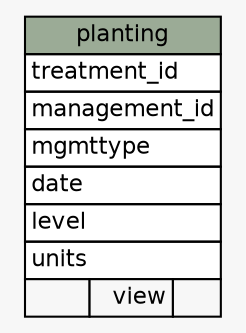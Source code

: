 // dot 2.30.1 on Mac OS X 10.7.5
// SchemaSpy rev 590
digraph "planting" {
  graph [
    rankdir="RL"
    bgcolor="#f7f7f7"
    nodesep="0.18"
    ranksep="0.46"
    fontname="Helvetica"
    fontsize="11"
  ];
  node [
    fontname="Helvetica"
    fontsize="11"
    shape="plaintext"
  ];
  edge [
    arrowsize="0.8"
  ];
  "planting" [
    label=<
    <TABLE BORDER="0" CELLBORDER="1" CELLSPACING="0" BGCOLOR="#ffffff">
      <TR><TD COLSPAN="3" BGCOLOR="#9bab96" ALIGN="CENTER">planting</TD></TR>
      <TR><TD PORT="treatment_id" COLSPAN="3" ALIGN="LEFT">treatment_id</TD></TR>
      <TR><TD PORT="management_id" COLSPAN="3" ALIGN="LEFT">management_id</TD></TR>
      <TR><TD PORT="mgmttype" COLSPAN="3" ALIGN="LEFT">mgmttype</TD></TR>
      <TR><TD PORT="date" COLSPAN="3" ALIGN="LEFT">date</TD></TR>
      <TR><TD PORT="level" COLSPAN="3" ALIGN="LEFT">level</TD></TR>
      <TR><TD PORT="units" COLSPAN="3" ALIGN="LEFT">units</TD></TR>
      <TR><TD ALIGN="LEFT" BGCOLOR="#f7f7f7">  </TD><TD ALIGN="RIGHT" BGCOLOR="#f7f7f7">view</TD><TD ALIGN="RIGHT" BGCOLOR="#f7f7f7">  </TD></TR>
    </TABLE>>
    URL="tables/planting.html"
    tooltip="planting"
  ];
}
